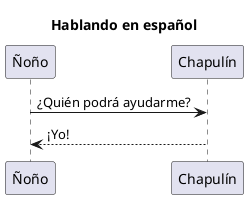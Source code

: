 @startuml
title Hablando en español
Ñoño -> Chapulín : ¿Quién podrá ayudarme?
Chapulín --> Ñoño : ¡Yo!
@enduml
